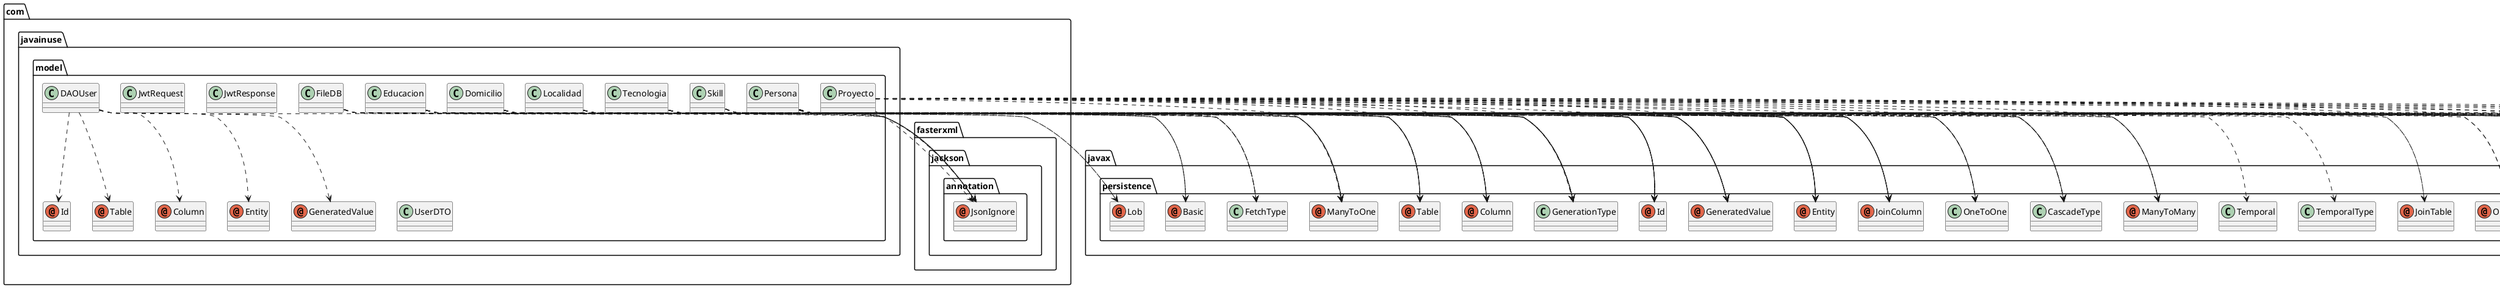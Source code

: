 @startuml
annotation com.fasterxml.jackson.annotation.JsonIgnore
annotation com.javainuse.model.Column
annotation com.javainuse.model.Entity
annotation com.javainuse.model.GeneratedValue
annotation com.javainuse.model.Id
annotation com.javainuse.model.Table
annotation javax.persistence.Basic
annotation javax.persistence.Column
annotation javax.persistence.Entity
annotation javax.persistence.GeneratedValue
annotation javax.persistence.Id
annotation javax.persistence.JoinColumn
annotation javax.persistence.JoinTable
annotation javax.persistence.Lob
annotation javax.persistence.ManyToMany
annotation javax.persistence.ManyToOne
annotation javax.persistence.OneToMany
annotation javax.persistence.Table
annotation lombok.Getter
annotation lombok.Setter
annotation org.hibernate.annotations.GenericGenerator
class com.javainuse.model.DAOUser
class com.javainuse.model.Domicilio
class com.javainuse.model.Educacion
class com.javainuse.model.FileDB
class com.javainuse.model.JwtRequest
class com.javainuse.model.JwtResponse
class com.javainuse.model.Localidad
class com.javainuse.model.Persona
class com.javainuse.model.Proyecto
class com.javainuse.model.Skill
class com.javainuse.model.Tecnologia
class com.javainuse.model.UserDTO
class java.sql.Date
class java.time.LocalDate
class java.util.ArrayList
class java.util.HashSet
class java.util.List
class java.util.Optional
class java.util.Set
class javax.persistence.CascadeType
class javax.persistence.FetchType
class javax.persistence.GenerationType
class javax.persistence.OneToOne
class javax.persistence.Temporal
class javax.persistence.TemporalType
com.javainuse.model.DAOUser ..> com.fasterxml.jackson.annotation.JsonIgnore
com.javainuse.model.DAOUser ..> com.javainuse.model.Column
com.javainuse.model.DAOUser ..> com.javainuse.model.Entity
com.javainuse.model.DAOUser ..> com.javainuse.model.GeneratedValue
com.javainuse.model.DAOUser ..> com.javainuse.model.Id
com.javainuse.model.DAOUser ..> com.javainuse.model.Table
com.javainuse.model.Domicilio ..> javax.persistence.Column
com.javainuse.model.Domicilio ..> javax.persistence.Entity
com.javainuse.model.Domicilio ..> javax.persistence.GeneratedValue
com.javainuse.model.Domicilio ..> javax.persistence.Id
com.javainuse.model.Domicilio ..> javax.persistence.JoinColumn
com.javainuse.model.Domicilio ..> javax.persistence.ManyToOne
com.javainuse.model.Domicilio ..> javax.persistence.Table
com.javainuse.model.Domicilio ..> lombok.Getter
com.javainuse.model.Domicilio ..> lombok.Setter
com.javainuse.model.Domicilio ..> javax.persistence.FetchType
com.javainuse.model.Domicilio ..> javax.persistence.GenerationType
com.javainuse.model.Domicilio ..> javax.persistence.OneToOne
com.javainuse.model.Educacion ..> com.fasterxml.jackson.annotation.JsonIgnore
com.javainuse.model.Educacion ..> javax.persistence.Basic
com.javainuse.model.Educacion ..> javax.persistence.Column
com.javainuse.model.Educacion ..> javax.persistence.Entity
com.javainuse.model.Educacion ..> javax.persistence.GeneratedValue
com.javainuse.model.Educacion ..> javax.persistence.Id
com.javainuse.model.Educacion ..> javax.persistence.JoinColumn
com.javainuse.model.Educacion ..> javax.persistence.Lob
com.javainuse.model.Educacion ..> javax.persistence.ManyToOne
com.javainuse.model.Educacion ..> javax.persistence.Table
com.javainuse.model.Educacion ..> lombok.Getter
com.javainuse.model.Educacion ..> lombok.Setter
com.javainuse.model.Educacion ..> java.time.LocalDate
com.javainuse.model.Educacion ..> javax.persistence.FetchType
com.javainuse.model.Educacion ..> javax.persistence.GenerationType
com.javainuse.model.FileDB ..> com.fasterxml.jackson.annotation.JsonIgnore
com.javainuse.model.FileDB ..> javax.persistence.Basic
com.javainuse.model.FileDB ..> javax.persistence.Column
com.javainuse.model.FileDB ..> javax.persistence.Entity
com.javainuse.model.FileDB ..> javax.persistence.GeneratedValue
com.javainuse.model.FileDB ..> javax.persistence.Id
com.javainuse.model.FileDB ..> javax.persistence.JoinColumn
com.javainuse.model.FileDB ..> javax.persistence.Lob
com.javainuse.model.FileDB ..> javax.persistence.ManyToOne
com.javainuse.model.FileDB ..> javax.persistence.Table
com.javainuse.model.FileDB ..> org.hibernate.annotations.GenericGenerator
com.javainuse.model.FileDB ..> javax.persistence.CascadeType
com.javainuse.model.FileDB ..> javax.persistence.FetchType
com.javainuse.model.FileDB ..> javax.persistence.GenerationType
com.javainuse.model.FileDB ..> javax.persistence.OneToOne
com.javainuse.model.Localidad ..> javax.persistence.Column
com.javainuse.model.Localidad ..> javax.persistence.Entity
com.javainuse.model.Localidad ..> javax.persistence.GeneratedValue
com.javainuse.model.Localidad ..> javax.persistence.Id
com.javainuse.model.Localidad ..> javax.persistence.Table
com.javainuse.model.Localidad ..> lombok.Getter
com.javainuse.model.Localidad ..> lombok.Setter
com.javainuse.model.Localidad ..> javax.persistence.GenerationType
com.javainuse.model.Persona ..> com.fasterxml.jackson.annotation.JsonIgnore
com.javainuse.model.Persona ..> javax.persistence.Basic
com.javainuse.model.Persona ..> javax.persistence.Column
com.javainuse.model.Persona ..> javax.persistence.Entity
com.javainuse.model.Persona ..> javax.persistence.GeneratedValue
com.javainuse.model.Persona ..> javax.persistence.Id
com.javainuse.model.Persona ..> javax.persistence.JoinColumn
com.javainuse.model.Persona ..> javax.persistence.ManyToMany
com.javainuse.model.Persona ..> javax.persistence.ManyToOne
com.javainuse.model.Persona ..> javax.persistence.OneToMany
com.javainuse.model.Persona ..> javax.persistence.Table
com.javainuse.model.Persona ..> lombok.Getter
com.javainuse.model.Persona ..> lombok.Setter
com.javainuse.model.Persona ..> java.sql.Date
com.javainuse.model.Persona ..> java.time.LocalDate
com.javainuse.model.Persona ..> java.util.List
com.javainuse.model.Persona ..> java.util.Optional
com.javainuse.model.Persona ..> javax.persistence.CascadeType
com.javainuse.model.Persona ..> javax.persistence.GenerationType
com.javainuse.model.Persona ..> javax.persistence.OneToOne
com.javainuse.model.Persona ..> javax.persistence.Temporal
com.javainuse.model.Persona ..> javax.persistence.TemporalType
com.javainuse.model.Proyecto ..> com.fasterxml.jackson.annotation.JsonIgnore
com.javainuse.model.Proyecto ..> javax.persistence.Column
com.javainuse.model.Proyecto ..> javax.persistence.Entity
com.javainuse.model.Proyecto ..> javax.persistence.GeneratedValue
com.javainuse.model.Proyecto ..> javax.persistence.Id
com.javainuse.model.Proyecto ..> javax.persistence.JoinColumn
com.javainuse.model.Proyecto ..> javax.persistence.JoinTable
com.javainuse.model.Proyecto ..> javax.persistence.ManyToMany
com.javainuse.model.Proyecto ..> javax.persistence.ManyToOne
com.javainuse.model.Proyecto ..> javax.persistence.OneToMany
com.javainuse.model.Proyecto ..> javax.persistence.Table
com.javainuse.model.Proyecto ..> lombok.Getter
com.javainuse.model.Proyecto ..> lombok.Setter
com.javainuse.model.Proyecto ..> java.util.ArrayList
com.javainuse.model.Proyecto ..> java.util.HashSet
com.javainuse.model.Proyecto ..> java.util.List
com.javainuse.model.Proyecto ..> java.util.Set
com.javainuse.model.Proyecto ..> javax.persistence.CascadeType
com.javainuse.model.Proyecto ..> javax.persistence.GenerationType
com.javainuse.model.Proyecto ..> javax.persistence.OneToOne
com.javainuse.model.Skill ..> com.fasterxml.jackson.annotation.JsonIgnore
com.javainuse.model.Skill ..> javax.persistence.Entity
com.javainuse.model.Skill ..> javax.persistence.GeneratedValue
com.javainuse.model.Skill ..> javax.persistence.Id
com.javainuse.model.Skill ..> javax.persistence.JoinColumn
com.javainuse.model.Skill ..> javax.persistence.JoinTable
com.javainuse.model.Skill ..> javax.persistence.ManyToMany
com.javainuse.model.Skill ..> lombok.Getter
com.javainuse.model.Skill ..> lombok.Setter
com.javainuse.model.Skill ..> java.util.List
com.javainuse.model.Skill ..> javax.persistence.CascadeType
com.javainuse.model.Skill ..> javax.persistence.GenerationType
com.javainuse.model.Tecnologia ..> com.fasterxml.jackson.annotation.JsonIgnore
com.javainuse.model.Tecnologia ..> javax.persistence.Column
com.javainuse.model.Tecnologia ..> javax.persistence.Entity
com.javainuse.model.Tecnologia ..> javax.persistence.GeneratedValue
com.javainuse.model.Tecnologia ..> javax.persistence.Id
com.javainuse.model.Tecnologia ..> javax.persistence.JoinColumn
com.javainuse.model.Tecnologia ..> javax.persistence.ManyToMany
com.javainuse.model.Tecnologia ..> javax.persistence.ManyToOne
com.javainuse.model.Tecnologia ..> javax.persistence.Table
com.javainuse.model.Tecnologia ..> lombok.Getter
com.javainuse.model.Tecnologia ..> lombok.Setter
com.javainuse.model.Tecnologia ..> java.util.HashSet
com.javainuse.model.Tecnologia ..> java.util.List
com.javainuse.model.Tecnologia ..> java.util.Set
com.javainuse.model.Tecnologia ..> javax.persistence.CascadeType
com.javainuse.model.Tecnologia ..> javax.persistence.FetchType
com.javainuse.model.Tecnologia ..> javax.persistence.GenerationType
com.javainuse.model.Tecnologia ..> javax.persistence.OneToOne
@enduml